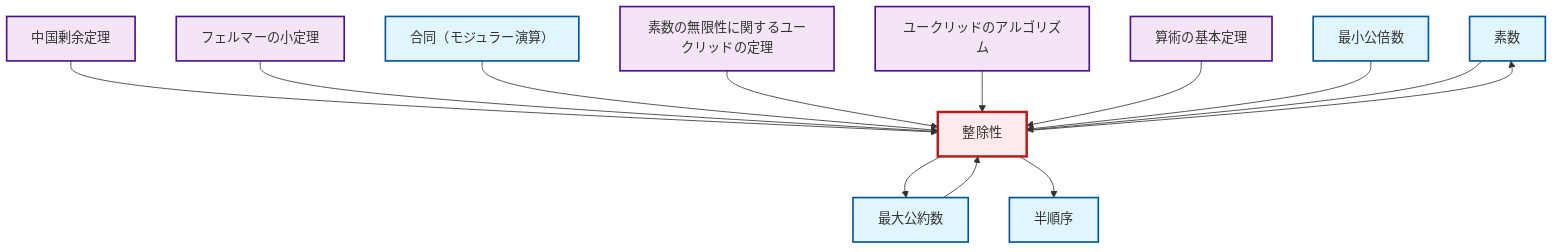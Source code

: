 graph TD
    classDef definition fill:#e1f5fe,stroke:#01579b,stroke-width:2px
    classDef theorem fill:#f3e5f5,stroke:#4a148c,stroke-width:2px
    classDef axiom fill:#fff3e0,stroke:#e65100,stroke-width:2px
    classDef example fill:#e8f5e9,stroke:#1b5e20,stroke-width:2px
    classDef current fill:#ffebee,stroke:#b71c1c,stroke-width:3px
    def-prime["素数"]:::definition
    thm-fermat-little["フェルマーの小定理"]:::theorem
    thm-fundamental-arithmetic["算術の基本定理"]:::theorem
    thm-euclid-infinitude-primes["素数の無限性に関するユークリッドの定理"]:::theorem
    def-congruence["合同（モジュラー演算）"]:::definition
    def-gcd["最大公約数"]:::definition
    def-lcm["最小公倍数"]:::definition
    thm-euclidean-algorithm["ユークリッドのアルゴリズム"]:::theorem
    thm-chinese-remainder["中国剰余定理"]:::theorem
    def-partial-order["半順序"]:::definition
    def-divisibility["整除性"]:::definition
    def-divisibility --> def-gcd
    def-gcd --> def-divisibility
    thm-chinese-remainder --> def-divisibility
    def-divisibility --> def-partial-order
    thm-fermat-little --> def-divisibility
    def-congruence --> def-divisibility
    thm-euclid-infinitude-primes --> def-divisibility
    thm-euclidean-algorithm --> def-divisibility
    thm-fundamental-arithmetic --> def-divisibility
    def-lcm --> def-divisibility
    def-divisibility --> def-prime
    def-prime --> def-divisibility
    class def-divisibility current